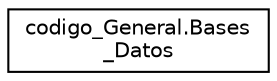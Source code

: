 digraph "Graphical Class Hierarchy"
{
 // LATEX_PDF_SIZE
  edge [fontname="Helvetica",fontsize="10",labelfontname="Helvetica",labelfontsize="10"];
  node [fontname="Helvetica",fontsize="10",shape=record];
  rankdir="LR";
  Node0 [label="codigo_General.Bases\l_Datos",height=0.2,width=0.4,color="black", fillcolor="white", style="filled",URL="$classcodigo___general_1_1_bases___datos.html",tooltip=" "];
}
